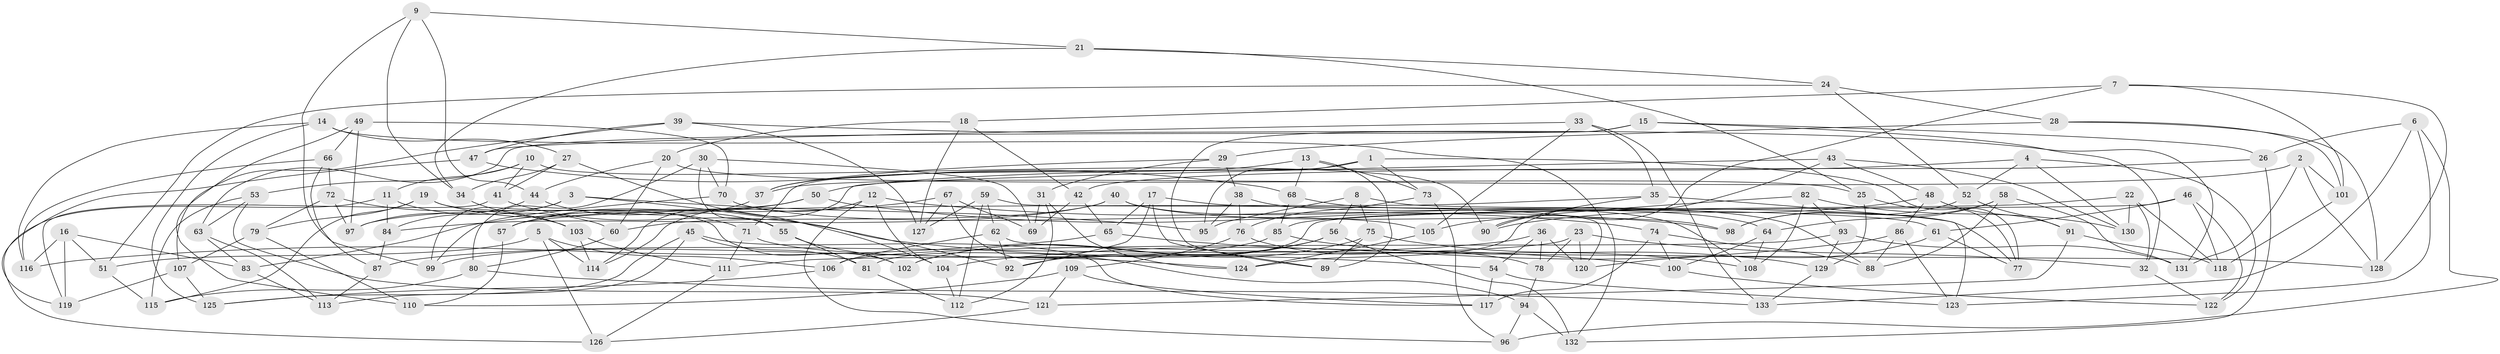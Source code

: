 // coarse degree distribution, {5: 0.2037037037037037, 4: 0.1111111111111111, 6: 0.3888888888888889, 8: 0.14814814814814814, 7: 0.1111111111111111, 10: 0.018518518518518517, 9: 0.018518518518518517}
// Generated by graph-tools (version 1.1) at 2025/38/03/04/25 23:38:07]
// undirected, 133 vertices, 266 edges
graph export_dot {
  node [color=gray90,style=filled];
  1;
  2;
  3;
  4;
  5;
  6;
  7;
  8;
  9;
  10;
  11;
  12;
  13;
  14;
  15;
  16;
  17;
  18;
  19;
  20;
  21;
  22;
  23;
  24;
  25;
  26;
  27;
  28;
  29;
  30;
  31;
  32;
  33;
  34;
  35;
  36;
  37;
  38;
  39;
  40;
  41;
  42;
  43;
  44;
  45;
  46;
  47;
  48;
  49;
  50;
  51;
  52;
  53;
  54;
  55;
  56;
  57;
  58;
  59;
  60;
  61;
  62;
  63;
  64;
  65;
  66;
  67;
  68;
  69;
  70;
  71;
  72;
  73;
  74;
  75;
  76;
  77;
  78;
  79;
  80;
  81;
  82;
  83;
  84;
  85;
  86;
  87;
  88;
  89;
  90;
  91;
  92;
  93;
  94;
  95;
  96;
  97;
  98;
  99;
  100;
  101;
  102;
  103;
  104;
  105;
  106;
  107;
  108;
  109;
  110;
  111;
  112;
  113;
  114;
  115;
  116;
  117;
  118;
  119;
  120;
  121;
  122;
  123;
  124;
  125;
  126;
  127;
  128;
  129;
  130;
  131;
  132;
  133;
  1 -- 95;
  1 -- 77;
  1 -- 71;
  1 -- 73;
  2 -- 131;
  2 -- 37;
  2 -- 101;
  2 -- 128;
  3 -- 97;
  3 -- 99;
  3 -- 95;
  3 -- 92;
  4 -- 122;
  4 -- 50;
  4 -- 52;
  4 -- 130;
  5 -- 126;
  5 -- 106;
  5 -- 51;
  5 -- 114;
  6 -- 96;
  6 -- 133;
  6 -- 26;
  6 -- 123;
  7 -- 128;
  7 -- 18;
  7 -- 101;
  7 -- 90;
  8 -- 77;
  8 -- 75;
  8 -- 56;
  8 -- 95;
  9 -- 99;
  9 -- 34;
  9 -- 44;
  9 -- 21;
  10 -- 90;
  10 -- 11;
  10 -- 53;
  10 -- 41;
  11 -- 84;
  11 -- 126;
  11 -- 60;
  12 -- 104;
  12 -- 74;
  12 -- 114;
  12 -- 96;
  13 -- 68;
  13 -- 89;
  13 -- 73;
  13 -- 37;
  14 -- 125;
  14 -- 116;
  14 -- 132;
  14 -- 27;
  15 -- 26;
  15 -- 89;
  15 -- 32;
  15 -- 63;
  16 -- 119;
  16 -- 51;
  16 -- 83;
  16 -- 116;
  17 -- 61;
  17 -- 89;
  17 -- 65;
  17 -- 92;
  18 -- 20;
  18 -- 127;
  18 -- 42;
  19 -- 115;
  19 -- 71;
  19 -- 102;
  19 -- 79;
  20 -- 25;
  20 -- 60;
  20 -- 44;
  21 -- 24;
  21 -- 25;
  21 -- 34;
  22 -- 130;
  22 -- 32;
  22 -- 85;
  22 -- 118;
  23 -- 111;
  23 -- 120;
  23 -- 78;
  23 -- 32;
  24 -- 28;
  24 -- 51;
  24 -- 52;
  25 -- 77;
  25 -- 129;
  26 -- 132;
  26 -- 42;
  27 -- 34;
  27 -- 41;
  27 -- 104;
  28 -- 29;
  28 -- 128;
  28 -- 101;
  29 -- 37;
  29 -- 31;
  29 -- 38;
  30 -- 70;
  30 -- 80;
  30 -- 69;
  30 -- 55;
  31 -- 124;
  31 -- 112;
  31 -- 69;
  32 -- 122;
  33 -- 105;
  33 -- 133;
  33 -- 35;
  33 -- 47;
  34 -- 103;
  35 -- 57;
  35 -- 90;
  35 -- 123;
  36 -- 78;
  36 -- 120;
  36 -- 54;
  36 -- 87;
  37 -- 57;
  38 -- 64;
  38 -- 95;
  38 -- 76;
  39 -- 127;
  39 -- 107;
  39 -- 131;
  39 -- 47;
  40 -- 84;
  40 -- 98;
  40 -- 60;
  40 -- 108;
  41 -- 119;
  41 -- 54;
  42 -- 65;
  42 -- 69;
  43 -- 114;
  43 -- 130;
  43 -- 48;
  43 -- 124;
  44 -- 84;
  44 -- 55;
  45 -- 113;
  45 -- 125;
  45 -- 81;
  45 -- 117;
  46 -- 122;
  46 -- 118;
  46 -- 61;
  46 -- 81;
  47 -- 119;
  47 -- 68;
  48 -- 91;
  48 -- 86;
  48 -- 90;
  49 -- 70;
  49 -- 66;
  49 -- 110;
  49 -- 97;
  50 -- 97;
  50 -- 98;
  50 -- 57;
  51 -- 115;
  52 -- 98;
  52 -- 91;
  53 -- 63;
  53 -- 115;
  53 -- 121;
  54 -- 117;
  54 -- 123;
  55 -- 81;
  55 -- 102;
  56 -- 102;
  56 -- 92;
  56 -- 132;
  57 -- 110;
  58 -- 131;
  58 -- 64;
  58 -- 98;
  58 -- 88;
  59 -- 62;
  59 -- 120;
  59 -- 112;
  59 -- 127;
  60 -- 80;
  61 -- 77;
  61 -- 120;
  62 -- 92;
  62 -- 106;
  62 -- 128;
  63 -- 113;
  63 -- 83;
  64 -- 108;
  64 -- 100;
  65 -- 100;
  65 -- 116;
  66 -- 116;
  66 -- 87;
  66 -- 72;
  67 -- 127;
  67 -- 83;
  67 -- 69;
  67 -- 94;
  68 -- 85;
  68 -- 88;
  70 -- 99;
  70 -- 105;
  71 -- 111;
  71 -- 124;
  72 -- 79;
  72 -- 103;
  72 -- 97;
  73 -- 76;
  73 -- 96;
  74 -- 117;
  74 -- 88;
  74 -- 100;
  75 -- 129;
  75 -- 102;
  75 -- 89;
  76 -- 109;
  76 -- 78;
  78 -- 94;
  79 -- 107;
  79 -- 110;
  80 -- 133;
  80 -- 115;
  81 -- 112;
  82 -- 108;
  82 -- 130;
  82 -- 93;
  82 -- 105;
  83 -- 113;
  84 -- 87;
  85 -- 99;
  85 -- 108;
  86 -- 88;
  86 -- 104;
  86 -- 123;
  87 -- 113;
  91 -- 118;
  91 -- 121;
  93 -- 131;
  93 -- 106;
  93 -- 129;
  94 -- 96;
  94 -- 132;
  100 -- 122;
  101 -- 118;
  103 -- 111;
  103 -- 114;
  104 -- 112;
  105 -- 124;
  106 -- 125;
  107 -- 119;
  107 -- 125;
  109 -- 117;
  109 -- 110;
  109 -- 121;
  111 -- 126;
  121 -- 126;
  129 -- 133;
}

